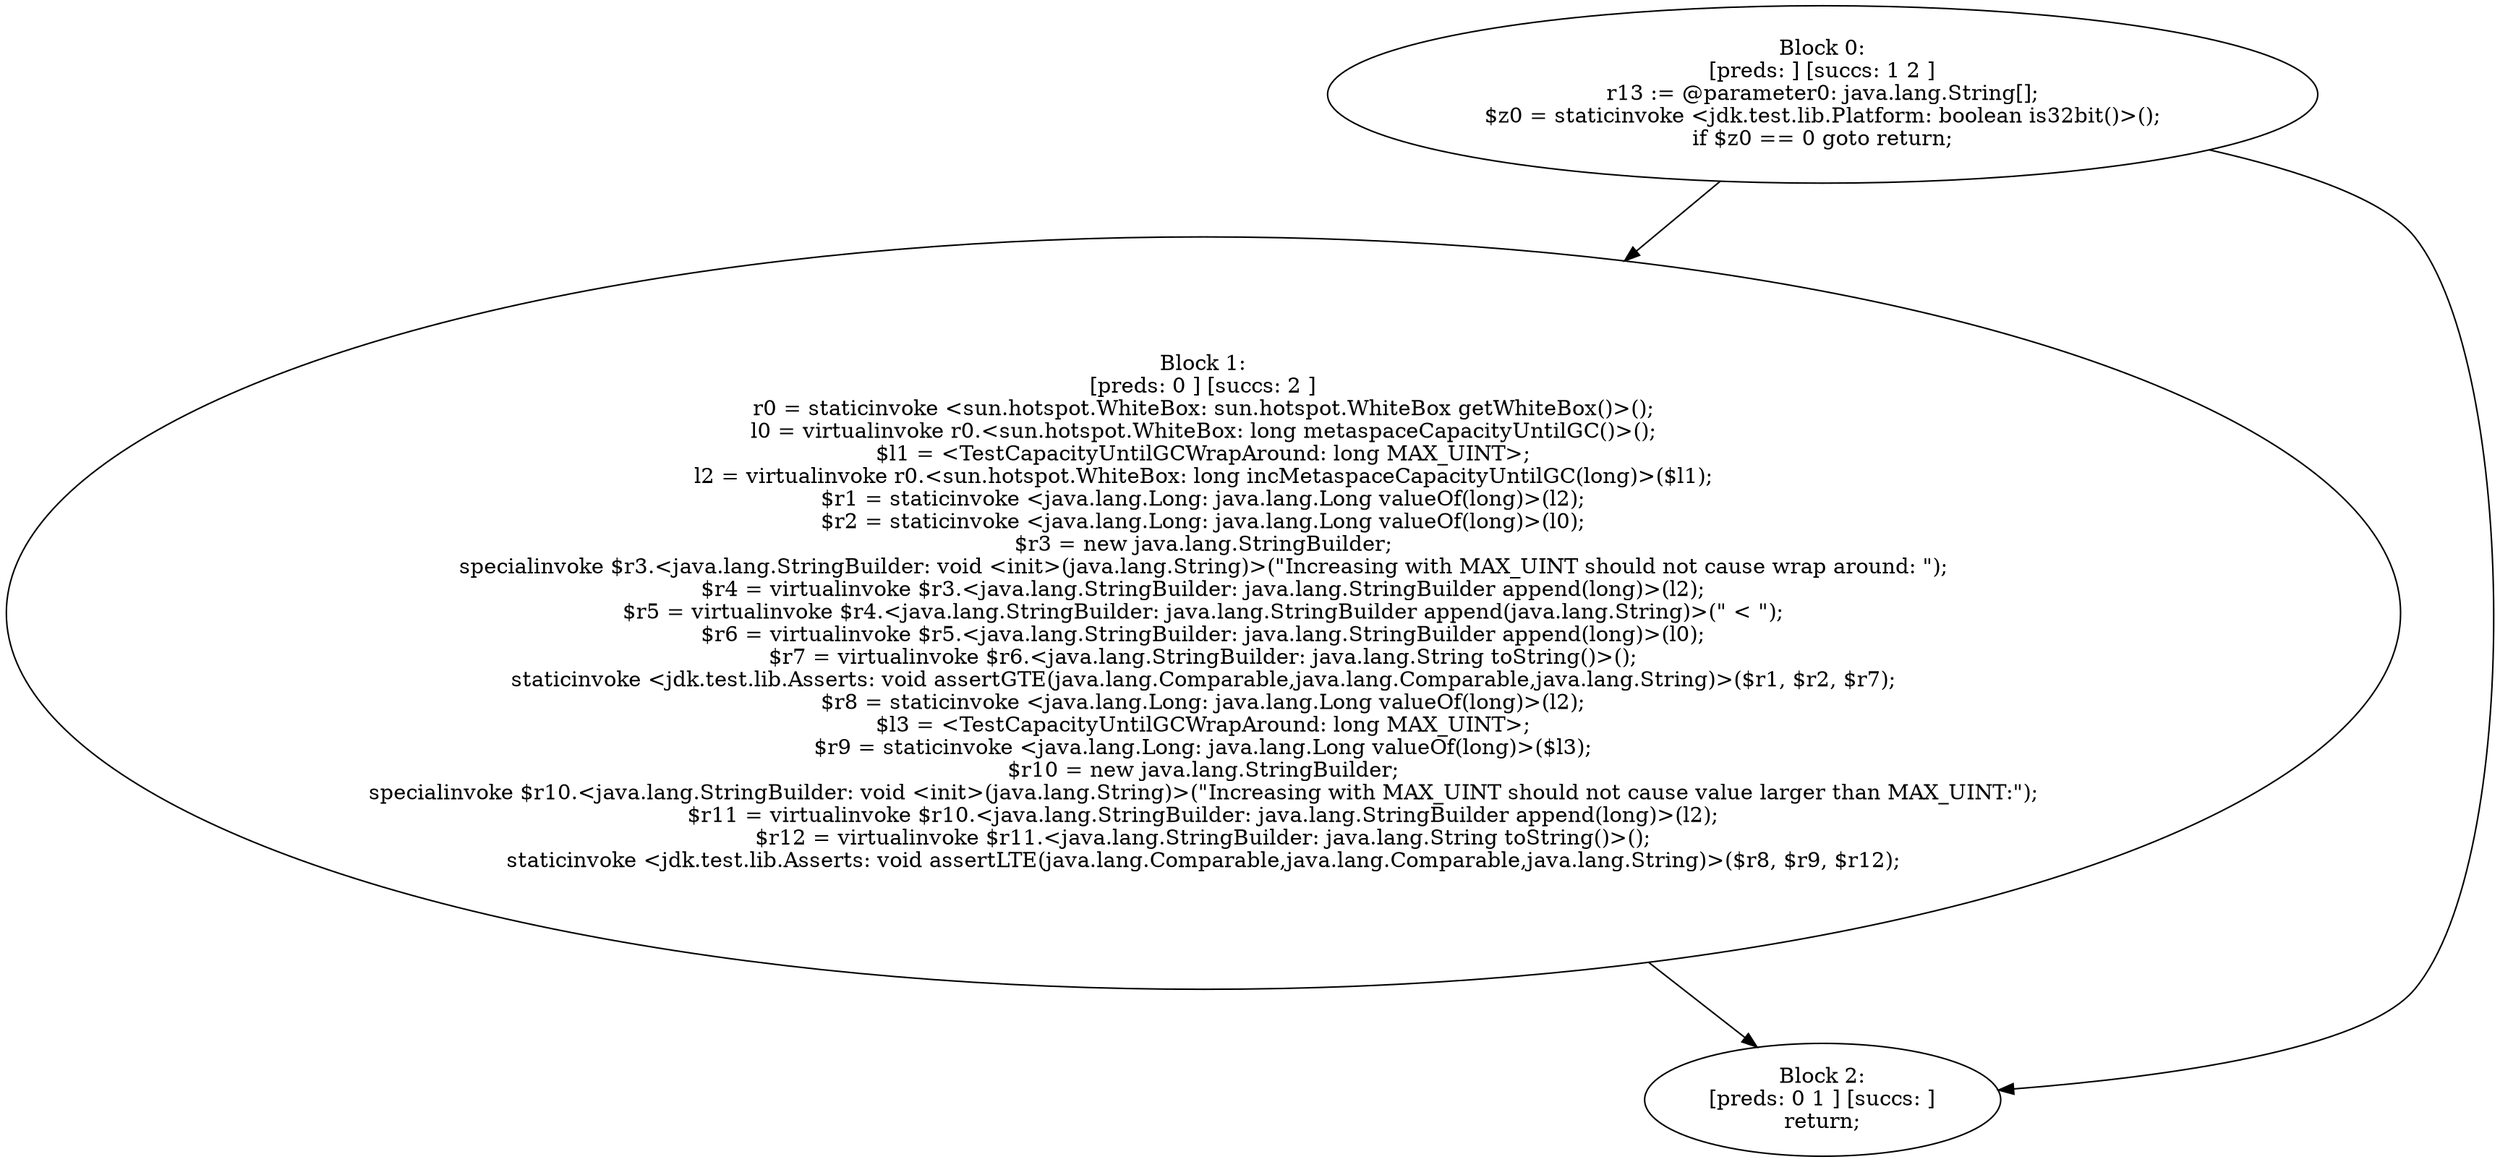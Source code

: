 digraph "unitGraph" {
    "Block 0:
[preds: ] [succs: 1 2 ]
r13 := @parameter0: java.lang.String[];
$z0 = staticinvoke <jdk.test.lib.Platform: boolean is32bit()>();
if $z0 == 0 goto return;
"
    "Block 1:
[preds: 0 ] [succs: 2 ]
r0 = staticinvoke <sun.hotspot.WhiteBox: sun.hotspot.WhiteBox getWhiteBox()>();
l0 = virtualinvoke r0.<sun.hotspot.WhiteBox: long metaspaceCapacityUntilGC()>();
$l1 = <TestCapacityUntilGCWrapAround: long MAX_UINT>;
l2 = virtualinvoke r0.<sun.hotspot.WhiteBox: long incMetaspaceCapacityUntilGC(long)>($l1);
$r1 = staticinvoke <java.lang.Long: java.lang.Long valueOf(long)>(l2);
$r2 = staticinvoke <java.lang.Long: java.lang.Long valueOf(long)>(l0);
$r3 = new java.lang.StringBuilder;
specialinvoke $r3.<java.lang.StringBuilder: void <init>(java.lang.String)>(\"Increasing with MAX_UINT should not cause wrap around: \");
$r4 = virtualinvoke $r3.<java.lang.StringBuilder: java.lang.StringBuilder append(long)>(l2);
$r5 = virtualinvoke $r4.<java.lang.StringBuilder: java.lang.StringBuilder append(java.lang.String)>(\" < \");
$r6 = virtualinvoke $r5.<java.lang.StringBuilder: java.lang.StringBuilder append(long)>(l0);
$r7 = virtualinvoke $r6.<java.lang.StringBuilder: java.lang.String toString()>();
staticinvoke <jdk.test.lib.Asserts: void assertGTE(java.lang.Comparable,java.lang.Comparable,java.lang.String)>($r1, $r2, $r7);
$r8 = staticinvoke <java.lang.Long: java.lang.Long valueOf(long)>(l2);
$l3 = <TestCapacityUntilGCWrapAround: long MAX_UINT>;
$r9 = staticinvoke <java.lang.Long: java.lang.Long valueOf(long)>($l3);
$r10 = new java.lang.StringBuilder;
specialinvoke $r10.<java.lang.StringBuilder: void <init>(java.lang.String)>(\"Increasing with MAX_UINT should not cause value larger than MAX_UINT:\");
$r11 = virtualinvoke $r10.<java.lang.StringBuilder: java.lang.StringBuilder append(long)>(l2);
$r12 = virtualinvoke $r11.<java.lang.StringBuilder: java.lang.String toString()>();
staticinvoke <jdk.test.lib.Asserts: void assertLTE(java.lang.Comparable,java.lang.Comparable,java.lang.String)>($r8, $r9, $r12);
"
    "Block 2:
[preds: 0 1 ] [succs: ]
return;
"
    "Block 0:
[preds: ] [succs: 1 2 ]
r13 := @parameter0: java.lang.String[];
$z0 = staticinvoke <jdk.test.lib.Platform: boolean is32bit()>();
if $z0 == 0 goto return;
"->"Block 1:
[preds: 0 ] [succs: 2 ]
r0 = staticinvoke <sun.hotspot.WhiteBox: sun.hotspot.WhiteBox getWhiteBox()>();
l0 = virtualinvoke r0.<sun.hotspot.WhiteBox: long metaspaceCapacityUntilGC()>();
$l1 = <TestCapacityUntilGCWrapAround: long MAX_UINT>;
l2 = virtualinvoke r0.<sun.hotspot.WhiteBox: long incMetaspaceCapacityUntilGC(long)>($l1);
$r1 = staticinvoke <java.lang.Long: java.lang.Long valueOf(long)>(l2);
$r2 = staticinvoke <java.lang.Long: java.lang.Long valueOf(long)>(l0);
$r3 = new java.lang.StringBuilder;
specialinvoke $r3.<java.lang.StringBuilder: void <init>(java.lang.String)>(\"Increasing with MAX_UINT should not cause wrap around: \");
$r4 = virtualinvoke $r3.<java.lang.StringBuilder: java.lang.StringBuilder append(long)>(l2);
$r5 = virtualinvoke $r4.<java.lang.StringBuilder: java.lang.StringBuilder append(java.lang.String)>(\" < \");
$r6 = virtualinvoke $r5.<java.lang.StringBuilder: java.lang.StringBuilder append(long)>(l0);
$r7 = virtualinvoke $r6.<java.lang.StringBuilder: java.lang.String toString()>();
staticinvoke <jdk.test.lib.Asserts: void assertGTE(java.lang.Comparable,java.lang.Comparable,java.lang.String)>($r1, $r2, $r7);
$r8 = staticinvoke <java.lang.Long: java.lang.Long valueOf(long)>(l2);
$l3 = <TestCapacityUntilGCWrapAround: long MAX_UINT>;
$r9 = staticinvoke <java.lang.Long: java.lang.Long valueOf(long)>($l3);
$r10 = new java.lang.StringBuilder;
specialinvoke $r10.<java.lang.StringBuilder: void <init>(java.lang.String)>(\"Increasing with MAX_UINT should not cause value larger than MAX_UINT:\");
$r11 = virtualinvoke $r10.<java.lang.StringBuilder: java.lang.StringBuilder append(long)>(l2);
$r12 = virtualinvoke $r11.<java.lang.StringBuilder: java.lang.String toString()>();
staticinvoke <jdk.test.lib.Asserts: void assertLTE(java.lang.Comparable,java.lang.Comparable,java.lang.String)>($r8, $r9, $r12);
";
    "Block 0:
[preds: ] [succs: 1 2 ]
r13 := @parameter0: java.lang.String[];
$z0 = staticinvoke <jdk.test.lib.Platform: boolean is32bit()>();
if $z0 == 0 goto return;
"->"Block 2:
[preds: 0 1 ] [succs: ]
return;
";
    "Block 1:
[preds: 0 ] [succs: 2 ]
r0 = staticinvoke <sun.hotspot.WhiteBox: sun.hotspot.WhiteBox getWhiteBox()>();
l0 = virtualinvoke r0.<sun.hotspot.WhiteBox: long metaspaceCapacityUntilGC()>();
$l1 = <TestCapacityUntilGCWrapAround: long MAX_UINT>;
l2 = virtualinvoke r0.<sun.hotspot.WhiteBox: long incMetaspaceCapacityUntilGC(long)>($l1);
$r1 = staticinvoke <java.lang.Long: java.lang.Long valueOf(long)>(l2);
$r2 = staticinvoke <java.lang.Long: java.lang.Long valueOf(long)>(l0);
$r3 = new java.lang.StringBuilder;
specialinvoke $r3.<java.lang.StringBuilder: void <init>(java.lang.String)>(\"Increasing with MAX_UINT should not cause wrap around: \");
$r4 = virtualinvoke $r3.<java.lang.StringBuilder: java.lang.StringBuilder append(long)>(l2);
$r5 = virtualinvoke $r4.<java.lang.StringBuilder: java.lang.StringBuilder append(java.lang.String)>(\" < \");
$r6 = virtualinvoke $r5.<java.lang.StringBuilder: java.lang.StringBuilder append(long)>(l0);
$r7 = virtualinvoke $r6.<java.lang.StringBuilder: java.lang.String toString()>();
staticinvoke <jdk.test.lib.Asserts: void assertGTE(java.lang.Comparable,java.lang.Comparable,java.lang.String)>($r1, $r2, $r7);
$r8 = staticinvoke <java.lang.Long: java.lang.Long valueOf(long)>(l2);
$l3 = <TestCapacityUntilGCWrapAround: long MAX_UINT>;
$r9 = staticinvoke <java.lang.Long: java.lang.Long valueOf(long)>($l3);
$r10 = new java.lang.StringBuilder;
specialinvoke $r10.<java.lang.StringBuilder: void <init>(java.lang.String)>(\"Increasing with MAX_UINT should not cause value larger than MAX_UINT:\");
$r11 = virtualinvoke $r10.<java.lang.StringBuilder: java.lang.StringBuilder append(long)>(l2);
$r12 = virtualinvoke $r11.<java.lang.StringBuilder: java.lang.String toString()>();
staticinvoke <jdk.test.lib.Asserts: void assertLTE(java.lang.Comparable,java.lang.Comparable,java.lang.String)>($r8, $r9, $r12);
"->"Block 2:
[preds: 0 1 ] [succs: ]
return;
";
}
